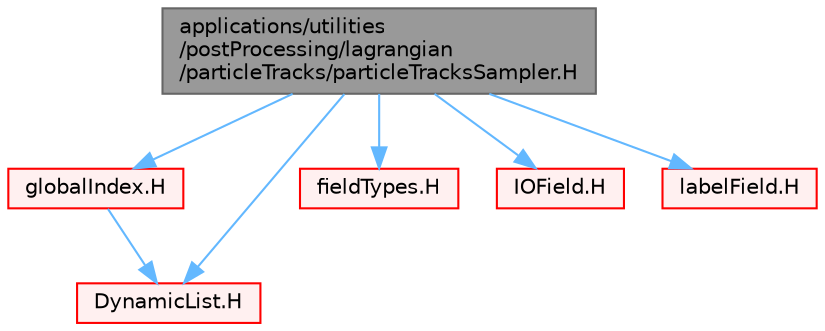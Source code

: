 digraph "applications/utilities/postProcessing/lagrangian/particleTracks/particleTracksSampler.H"
{
 // LATEX_PDF_SIZE
  bgcolor="transparent";
  edge [fontname=Helvetica,fontsize=10,labelfontname=Helvetica,labelfontsize=10];
  node [fontname=Helvetica,fontsize=10,shape=box,height=0.2,width=0.4];
  Node1 [id="Node000001",label="applications/utilities\l/postProcessing/lagrangian\l/particleTracks/particleTracksSampler.H",height=0.2,width=0.4,color="gray40", fillcolor="grey60", style="filled", fontcolor="black",tooltip=" "];
  Node1 -> Node2 [id="edge1_Node000001_Node000002",color="steelblue1",style="solid",tooltip=" "];
  Node2 [id="Node000002",label="globalIndex.H",height=0.2,width=0.4,color="red", fillcolor="#FFF0F0", style="filled",URL="$globalIndex_8H.html",tooltip=" "];
  Node2 -> Node105 [id="edge2_Node000002_Node000105",color="steelblue1",style="solid",tooltip=" "];
  Node105 [id="Node000105",label="DynamicList.H",height=0.2,width=0.4,color="red", fillcolor="#FFF0F0", style="filled",URL="$DynamicList_8H.html",tooltip=" "];
  Node1 -> Node148 [id="edge3_Node000001_Node000148",color="steelblue1",style="solid",tooltip=" "];
  Node148 [id="Node000148",label="fieldTypes.H",height=0.2,width=0.4,color="red", fillcolor="#FFF0F0", style="filled",URL="$fieldTypes_8H.html",tooltip=" "];
  Node1 -> Node173 [id="edge4_Node000001_Node000173",color="steelblue1",style="solid",tooltip=" "];
  Node173 [id="Node000173",label="IOField.H",height=0.2,width=0.4,color="red", fillcolor="#FFF0F0", style="filled",URL="$IOField_8H.html",tooltip=" "];
  Node1 -> Node198 [id="edge5_Node000001_Node000198",color="steelblue1",style="solid",tooltip=" "];
  Node198 [id="Node000198",label="labelField.H",height=0.2,width=0.4,color="red", fillcolor="#FFF0F0", style="filled",URL="$labelField_8H.html",tooltip=" "];
  Node1 -> Node105 [id="edge6_Node000001_Node000105",color="steelblue1",style="solid",tooltip=" "];
}
